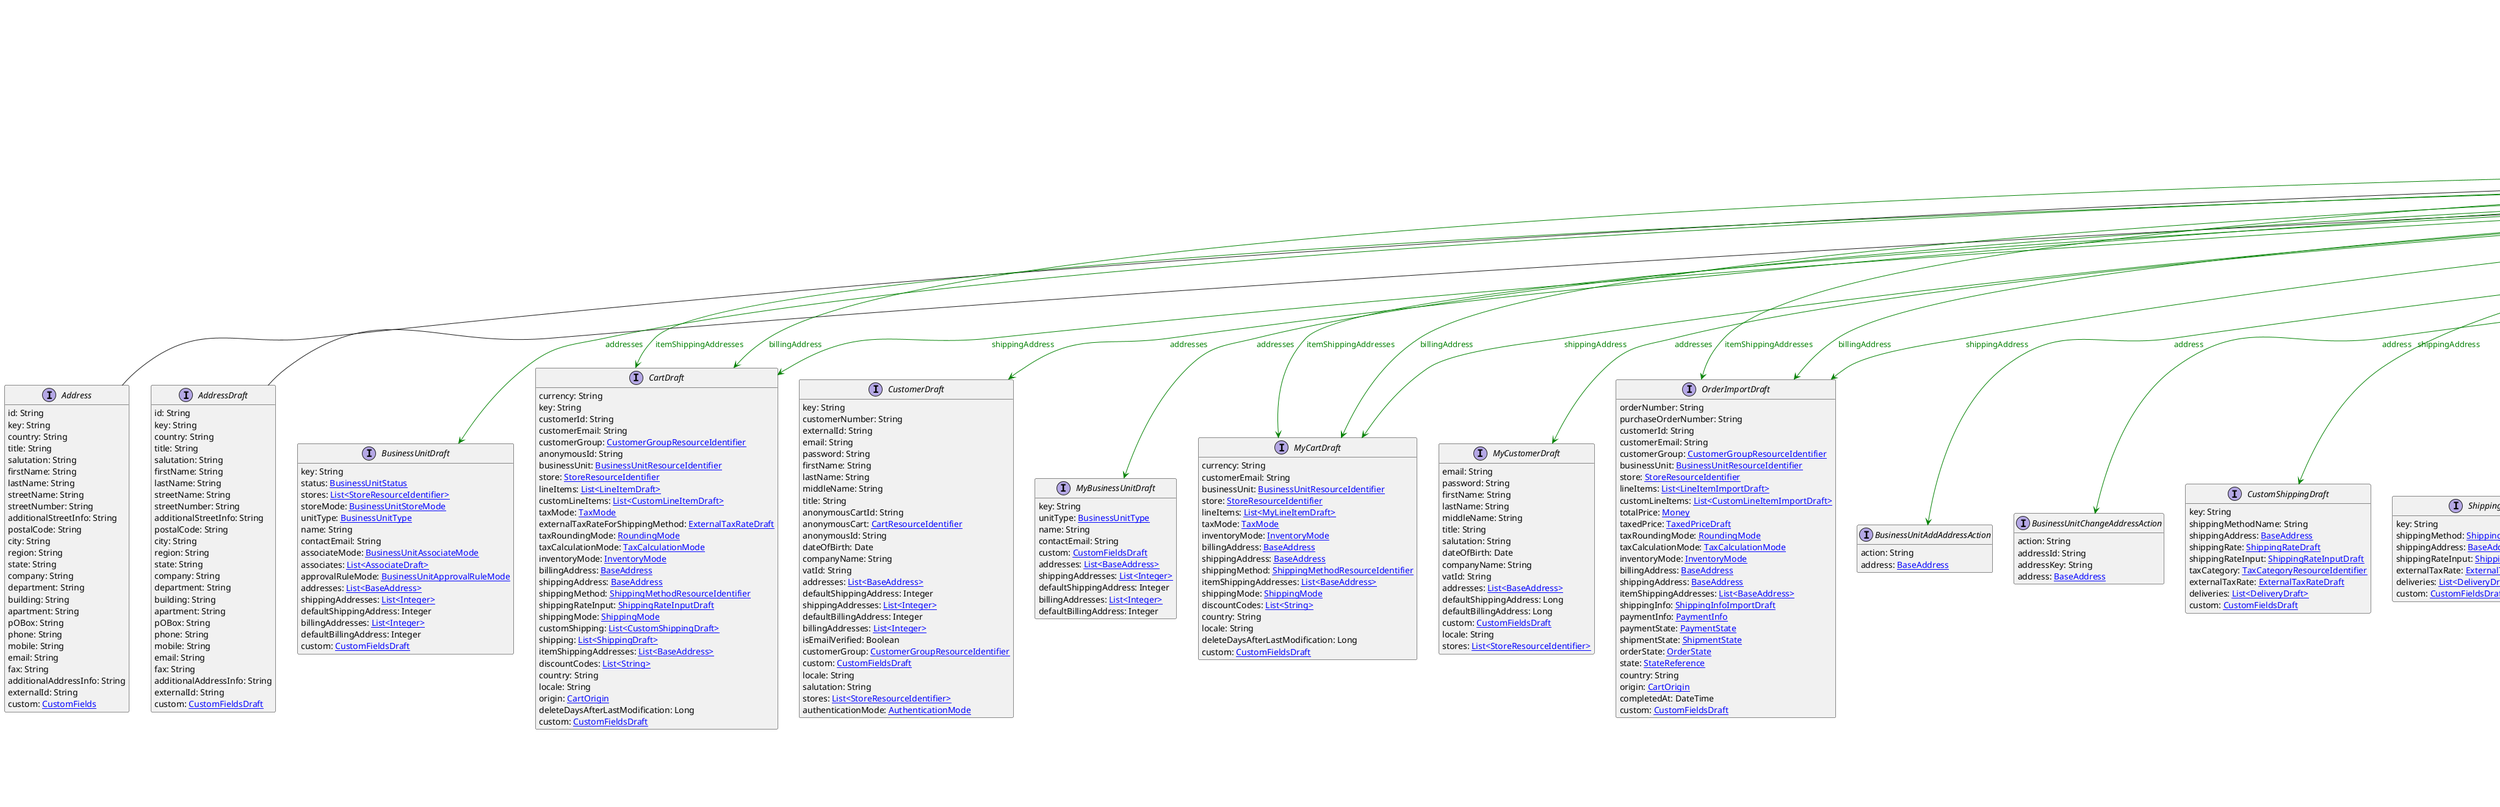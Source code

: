 @startuml

hide empty fields
hide empty methods
legend
|= |= line |
|<back:black>   </back>| inheritance |
|<back:green>   </back>| property reference |
|<back:blue>   </back>| discriminated class |
endlegend
interface BaseAddress [[BaseAddress.svg]]  {
    id: String
    key: String
    country: String
    title: String
    salutation: String
    firstName: String
    lastName: String
    streetName: String
    streetNumber: String
    additionalStreetInfo: String
    postalCode: String
    city: String
    region: String
    state: String
    company: String
    department: String
    building: String
    apartment: String
    pOBox: String
    phone: String
    mobile: String
    email: String
    fax: String
    additionalAddressInfo: String
    externalId: String
}

interface Address [[Address.svg]] extends BaseAddress {
    id: String
    key: String
    country: String
    title: String
    salutation: String
    firstName: String
    lastName: String
    streetName: String
    streetNumber: String
    additionalStreetInfo: String
    postalCode: String
    city: String
    region: String
    state: String
    company: String
    department: String
    building: String
    apartment: String
    pOBox: String
    phone: String
    mobile: String
    email: String
    fax: String
    additionalAddressInfo: String
    externalId: String
    custom: [[CustomFields.svg CustomFields]]
}
interface AddressDraft [[AddressDraft.svg]] extends BaseAddress {
    id: String
    key: String
    country: String
    title: String
    salutation: String
    firstName: String
    lastName: String
    streetName: String
    streetNumber: String
    additionalStreetInfo: String
    postalCode: String
    city: String
    region: String
    state: String
    company: String
    department: String
    building: String
    apartment: String
    pOBox: String
    phone: String
    mobile: String
    email: String
    fax: String
    additionalAddressInfo: String
    externalId: String
    custom: [[CustomFieldsDraft.svg CustomFieldsDraft]]
}

interface BusinessUnitDraft [[BusinessUnitDraft.svg]]  {
    key: String
    status: [[BusinessUnitStatus.svg BusinessUnitStatus]]
    stores: [[StoreResourceIdentifier.svg List<StoreResourceIdentifier>]]
    storeMode: [[BusinessUnitStoreMode.svg BusinessUnitStoreMode]]
    unitType: [[BusinessUnitType.svg BusinessUnitType]]
    name: String
    contactEmail: String
    associateMode: [[BusinessUnitAssociateMode.svg BusinessUnitAssociateMode]]
    associates: [[AssociateDraft.svg List<AssociateDraft>]]
    approvalRuleMode: [[BusinessUnitApprovalRuleMode.svg BusinessUnitApprovalRuleMode]]
    addresses: [[BaseAddress.svg List<BaseAddress>]]
    shippingAddresses: [[Integer.svg List<Integer>]]
    defaultShippingAddress: Integer
    billingAddresses: [[Integer.svg List<Integer>]]
    defaultBillingAddress: Integer
    custom: [[CustomFieldsDraft.svg CustomFieldsDraft]]
}
interface CartDraft [[CartDraft.svg]]  {
    currency: String
    key: String
    customerId: String
    customerEmail: String
    customerGroup: [[CustomerGroupResourceIdentifier.svg CustomerGroupResourceIdentifier]]
    anonymousId: String
    businessUnit: [[BusinessUnitResourceIdentifier.svg BusinessUnitResourceIdentifier]]
    store: [[StoreResourceIdentifier.svg StoreResourceIdentifier]]
    lineItems: [[LineItemDraft.svg List<LineItemDraft>]]
    customLineItems: [[CustomLineItemDraft.svg List<CustomLineItemDraft>]]
    taxMode: [[TaxMode.svg TaxMode]]
    externalTaxRateForShippingMethod: [[ExternalTaxRateDraft.svg ExternalTaxRateDraft]]
    taxRoundingMode: [[RoundingMode.svg RoundingMode]]
    taxCalculationMode: [[TaxCalculationMode.svg TaxCalculationMode]]
    inventoryMode: [[InventoryMode.svg InventoryMode]]
    billingAddress: [[BaseAddress.svg BaseAddress]]
    shippingAddress: [[BaseAddress.svg BaseAddress]]
    shippingMethod: [[ShippingMethodResourceIdentifier.svg ShippingMethodResourceIdentifier]]
    shippingRateInput: [[ShippingRateInputDraft.svg ShippingRateInputDraft]]
    shippingMode: [[ShippingMode.svg ShippingMode]]
    customShipping: [[CustomShippingDraft.svg List<CustomShippingDraft>]]
    shipping: [[ShippingDraft.svg List<ShippingDraft>]]
    itemShippingAddresses: [[BaseAddress.svg List<BaseAddress>]]
    discountCodes: [[String.svg List<String>]]
    country: String
    locale: String
    origin: [[CartOrigin.svg CartOrigin]]
    deleteDaysAfterLastModification: Long
    custom: [[CustomFieldsDraft.svg CustomFieldsDraft]]
}
interface CustomerDraft [[CustomerDraft.svg]]  {
    key: String
    customerNumber: String
    externalId: String
    email: String
    password: String
    firstName: String
    lastName: String
    middleName: String
    title: String
    anonymousCartId: String
    anonymousCart: [[CartResourceIdentifier.svg CartResourceIdentifier]]
    anonymousId: String
    dateOfBirth: Date
    companyName: String
    vatId: String
    addresses: [[BaseAddress.svg List<BaseAddress>]]
    defaultShippingAddress: Integer
    shippingAddresses: [[Integer.svg List<Integer>]]
    defaultBillingAddress: Integer
    billingAddresses: [[Integer.svg List<Integer>]]
    isEmailVerified: Boolean
    customerGroup: [[CustomerGroupResourceIdentifier.svg CustomerGroupResourceIdentifier]]
    custom: [[CustomFieldsDraft.svg CustomFieldsDraft]]
    locale: String
    salutation: String
    stores: [[StoreResourceIdentifier.svg List<StoreResourceIdentifier>]]
    authenticationMode: [[AuthenticationMode.svg AuthenticationMode]]
}
interface MyBusinessUnitDraft [[MyBusinessUnitDraft.svg]]  {
    key: String
    unitType: [[BusinessUnitType.svg BusinessUnitType]]
    name: String
    contactEmail: String
    custom: [[CustomFieldsDraft.svg CustomFieldsDraft]]
    addresses: [[BaseAddress.svg List<BaseAddress>]]
    shippingAddresses: [[Integer.svg List<Integer>]]
    defaultShippingAddress: Integer
    billingAddresses: [[Integer.svg List<Integer>]]
    defaultBillingAddress: Integer
}
interface MyCartDraft [[MyCartDraft.svg]]  {
    currency: String
    customerEmail: String
    businessUnit: [[BusinessUnitResourceIdentifier.svg BusinessUnitResourceIdentifier]]
    store: [[StoreResourceIdentifier.svg StoreResourceIdentifier]]
    lineItems: [[MyLineItemDraft.svg List<MyLineItemDraft>]]
    taxMode: [[TaxMode.svg TaxMode]]
    inventoryMode: [[InventoryMode.svg InventoryMode]]
    billingAddress: [[BaseAddress.svg BaseAddress]]
    shippingAddress: [[BaseAddress.svg BaseAddress]]
    shippingMethod: [[ShippingMethodResourceIdentifier.svg ShippingMethodResourceIdentifier]]
    itemShippingAddresses: [[BaseAddress.svg List<BaseAddress>]]
    shippingMode: [[ShippingMode.svg ShippingMode]]
    discountCodes: [[String.svg List<String>]]
    country: String
    locale: String
    deleteDaysAfterLastModification: Long
    custom: [[CustomFieldsDraft.svg CustomFieldsDraft]]
}
interface MyCustomerDraft [[MyCustomerDraft.svg]]  {
    email: String
    password: String
    firstName: String
    lastName: String
    middleName: String
    title: String
    salutation: String
    dateOfBirth: Date
    companyName: String
    vatId: String
    addresses: [[BaseAddress.svg List<BaseAddress>]]
    defaultShippingAddress: Long
    defaultBillingAddress: Long
    custom: [[CustomFieldsDraft.svg CustomFieldsDraft]]
    locale: String
    stores: [[StoreResourceIdentifier.svg List<StoreResourceIdentifier>]]
}
interface OrderImportDraft [[OrderImportDraft.svg]]  {
    orderNumber: String
    purchaseOrderNumber: String
    customerId: String
    customerEmail: String
    customerGroup: [[CustomerGroupResourceIdentifier.svg CustomerGroupResourceIdentifier]]
    businessUnit: [[BusinessUnitResourceIdentifier.svg BusinessUnitResourceIdentifier]]
    store: [[StoreResourceIdentifier.svg StoreResourceIdentifier]]
    lineItems: [[LineItemImportDraft.svg List<LineItemImportDraft>]]
    customLineItems: [[CustomLineItemImportDraft.svg List<CustomLineItemImportDraft>]]
    totalPrice: [[Money.svg Money]]
    taxedPrice: [[TaxedPriceDraft.svg TaxedPriceDraft]]
    taxRoundingMode: [[RoundingMode.svg RoundingMode]]
    taxCalculationMode: [[TaxCalculationMode.svg TaxCalculationMode]]
    inventoryMode: [[InventoryMode.svg InventoryMode]]
    billingAddress: [[BaseAddress.svg BaseAddress]]
    shippingAddress: [[BaseAddress.svg BaseAddress]]
    itemShippingAddresses: [[BaseAddress.svg List<BaseAddress>]]
    shippingInfo: [[ShippingInfoImportDraft.svg ShippingInfoImportDraft]]
    paymentInfo: [[PaymentInfo.svg PaymentInfo]]
    paymentState: [[PaymentState.svg PaymentState]]
    shipmentState: [[ShipmentState.svg ShipmentState]]
    orderState: [[OrderState.svg OrderState]]
    state: [[StateReference.svg StateReference]]
    country: String
    origin: [[CartOrigin.svg CartOrigin]]
    completedAt: DateTime
    custom: [[CustomFieldsDraft.svg CustomFieldsDraft]]
}
interface BusinessUnitAddAddressAction [[BusinessUnitAddAddressAction.svg]]  {
    action: String
    address: [[BaseAddress.svg BaseAddress]]
}
interface BusinessUnitChangeAddressAction [[BusinessUnitChangeAddressAction.svg]]  {
    action: String
    addressId: String
    addressKey: String
    address: [[BaseAddress.svg BaseAddress]]
}
interface CustomShippingDraft [[CustomShippingDraft.svg]]  {
    key: String
    shippingMethodName: String
    shippingAddress: [[BaseAddress.svg BaseAddress]]
    shippingRate: [[ShippingRateDraft.svg ShippingRateDraft]]
    shippingRateInput: [[ShippingRateInputDraft.svg ShippingRateInputDraft]]
    taxCategory: [[TaxCategoryResourceIdentifier.svg TaxCategoryResourceIdentifier]]
    externalTaxRate: [[ExternalTaxRateDraft.svg ExternalTaxRateDraft]]
    deliveries: [[DeliveryDraft.svg List<DeliveryDraft>]]
    custom: [[CustomFieldsDraft.svg CustomFieldsDraft]]
}
interface ShippingDraft [[ShippingDraft.svg]]  {
    key: String
    shippingMethod: [[ShippingMethodReference.svg ShippingMethodReference]]
    shippingAddress: [[BaseAddress.svg BaseAddress]]
    shippingRateInput: [[ShippingRateInputDraft.svg ShippingRateInputDraft]]
    externalTaxRate: [[ExternalTaxRateDraft.svg ExternalTaxRateDraft]]
    deliveries: [[DeliveryDraft.svg List<DeliveryDraft>]]
    custom: [[CustomFieldsDraft.svg CustomFieldsDraft]]
}
interface CartAddCustomShippingMethodAction [[CartAddCustomShippingMethodAction.svg]]  {
    action: String
    shippingKey: String
    shippingMethodName: String
    shippingAddress: [[BaseAddress.svg BaseAddress]]
    shippingRate: [[ShippingRateDraft.svg ShippingRateDraft]]
    shippingRateInput: [[ShippingRateInputDraft.svg ShippingRateInputDraft]]
    taxCategory: [[TaxCategoryResourceIdentifier.svg TaxCategoryResourceIdentifier]]
    externalTaxRate: [[ExternalTaxRateDraft.svg ExternalTaxRateDraft]]
    deliveries: [[DeliveryDraft.svg List<DeliveryDraft>]]
    custom: [[CustomFieldsDraft.svg CustomFieldsDraft]]
}
interface CartAddItemShippingAddressAction [[CartAddItemShippingAddressAction.svg]]  {
    action: String
    address: [[BaseAddress.svg BaseAddress]]
}
interface CartAddShippingMethodAction [[CartAddShippingMethodAction.svg]]  {
    action: String
    shippingKey: String
    shippingMethod: [[ShippingMethodResourceIdentifier.svg ShippingMethodResourceIdentifier]]
    shippingAddress: [[BaseAddress.svg BaseAddress]]
    shippingRateInput: [[ShippingRateInputDraft.svg ShippingRateInputDraft]]
    externalTaxRate: [[ExternalTaxRateDraft.svg ExternalTaxRateDraft]]
    deliveries: [[DeliveryDraft.svg List<DeliveryDraft>]]
    custom: [[CustomFieldsDraft.svg CustomFieldsDraft]]
}
interface CartSetBillingAddressAction [[CartSetBillingAddressAction.svg]]  {
    action: String
    address: [[BaseAddress.svg BaseAddress]]
}
interface CartSetShippingAddressAction [[CartSetShippingAddressAction.svg]]  {
    action: String
    address: [[BaseAddress.svg BaseAddress]]
}
interface CartUpdateItemShippingAddressAction [[CartUpdateItemShippingAddressAction.svg]]  {
    action: String
    address: [[BaseAddress.svg BaseAddress]]
}
interface ChannelDraft [[ChannelDraft.svg]]  {
    key: String
    roles: [[ChannelRoleEnum.svg List<ChannelRoleEnum>]]
    name: [[LocalizedString.svg LocalizedString]]
    description: [[LocalizedString.svg LocalizedString]]
    address: [[BaseAddress.svg BaseAddress]]
    custom: [[CustomFieldsDraft.svg CustomFieldsDraft]]
    geoLocation: [[GeoJson.svg GeoJson]]
}
interface ChannelSetAddressAction [[ChannelSetAddressAction.svg]]  {
    action: String
    address: [[BaseAddress.svg BaseAddress]]
}
interface CustomerAddAddressAction [[CustomerAddAddressAction.svg]]  {
    action: String
    address: [[BaseAddress.svg BaseAddress]]
}
interface CustomerChangeAddressAction [[CustomerChangeAddressAction.svg]]  {
    action: String
    addressId: String
    addressKey: String
    address: [[BaseAddress.svg BaseAddress]]
}
interface MyBusinessUnitAddAddressAction [[MyBusinessUnitAddAddressAction.svg]]  {
    action: String
    address: [[BaseAddress.svg BaseAddress]]
}
interface MyBusinessUnitChangeAddressAction [[MyBusinessUnitChangeAddressAction.svg]]  {
    action: String
    addressId: String
    addressKey: String
    address: [[BaseAddress.svg BaseAddress]]
}
interface MyCartAddItemShippingAddressAction [[MyCartAddItemShippingAddressAction.svg]]  {
    action: String
    address: [[BaseAddress.svg BaseAddress]]
}
interface MyCartSetBillingAddressAction [[MyCartSetBillingAddressAction.svg]]  {
    action: String
    address: [[BaseAddress.svg BaseAddress]]
}
interface MyCartSetShippingAddressAction [[MyCartSetShippingAddressAction.svg]]  {
    action: String
    address: [[BaseAddress.svg BaseAddress]]
}
interface MyCartUpdateItemShippingAddressAction [[MyCartUpdateItemShippingAddressAction.svg]]  {
    action: String
    address: [[BaseAddress.svg BaseAddress]]
}
interface MyCustomerAddAddressAction [[MyCustomerAddAddressAction.svg]]  {
    action: String
    address: [[BaseAddress.svg BaseAddress]]
}
interface MyCustomerChangeAddressAction [[MyCustomerChangeAddressAction.svg]]  {
    action: String
    addressId: String
    addressKey: String
    address: [[BaseAddress.svg BaseAddress]]
}
interface StagedOrderAddDeliveryAction [[StagedOrderAddDeliveryAction.svg]]  {
    action: String
    deliveryKey: String
    shippingKey: String
    items: [[DeliveryItem.svg List<DeliveryItem>]]
    address: [[BaseAddress.svg BaseAddress]]
    parcels: [[ParcelDraft.svg List<ParcelDraft>]]
    custom: [[CustomFieldsDraft.svg CustomFieldsDraft]]
}
interface StagedOrderAddItemShippingAddressAction [[StagedOrderAddItemShippingAddressAction.svg]]  {
    action: String
    address: [[BaseAddress.svg BaseAddress]]
}
interface StagedOrderSetBillingAddressAction [[StagedOrderSetBillingAddressAction.svg]]  {
    action: String
    address: [[BaseAddress.svg BaseAddress]]
}
interface StagedOrderSetDeliveryAddressAction [[StagedOrderSetDeliveryAddressAction.svg]]  {
    action: String
    deliveryId: String
    deliveryKey: String
    address: [[BaseAddress.svg BaseAddress]]
}
interface StagedOrderSetShippingAddressAction [[StagedOrderSetShippingAddressAction.svg]]  {
    action: String
    address: [[BaseAddress.svg BaseAddress]]
}
interface StagedOrderSetShippingAddressAndCustomShippingMethodAction [[StagedOrderSetShippingAddressAndCustomShippingMethodAction.svg]]  {
    action: String
    address: [[BaseAddress.svg BaseAddress]]
    shippingMethodName: String
    shippingRate: [[ShippingRateDraft.svg ShippingRateDraft]]
    taxCategory: [[TaxCategoryResourceIdentifier.svg TaxCategoryResourceIdentifier]]
    externalTaxRate: [[ExternalTaxRateDraft.svg ExternalTaxRateDraft]]
    custom: [[CustomFieldsDraft.svg CustomFieldsDraft]]
}
interface StagedOrderSetShippingAddressAndShippingMethodAction [[StagedOrderSetShippingAddressAndShippingMethodAction.svg]]  {
    action: String
    address: [[BaseAddress.svg BaseAddress]]
    shippingMethod: [[ShippingMethodResourceIdentifier.svg ShippingMethodResourceIdentifier]]
    externalTaxRate: [[ExternalTaxRateDraft.svg ExternalTaxRateDraft]]
}
interface StagedOrderUpdateItemShippingAddressAction [[StagedOrderUpdateItemShippingAddressAction.svg]]  {
    action: String
    address: [[BaseAddress.svg BaseAddress]]
}
interface OrderAddDeliveryAction [[OrderAddDeliveryAction.svg]]  {
    action: String
    deliveryKey: String
    shippingKey: String
    items: [[DeliveryItem.svg List<DeliveryItem>]]
    address: [[BaseAddress.svg BaseAddress]]
    parcels: [[ParcelDraft.svg List<ParcelDraft>]]
    custom: [[CustomFieldsDraft.svg CustomFieldsDraft]]
}
interface OrderAddItemShippingAddressAction [[OrderAddItemShippingAddressAction.svg]]  {
    action: String
    address: [[BaseAddress.svg BaseAddress]]
}
interface OrderSetBillingAddressAction [[OrderSetBillingAddressAction.svg]]  {
    action: String
    address: [[BaseAddress.svg BaseAddress]]
}
interface OrderSetDeliveryAddressAction [[OrderSetDeliveryAddressAction.svg]]  {
    action: String
    deliveryId: String
    deliveryKey: String
    address: [[BaseAddress.svg BaseAddress]]
}
interface OrderSetShippingAddressAction [[OrderSetShippingAddressAction.svg]]  {
    action: String
    address: [[BaseAddress.svg BaseAddress]]
}
interface OrderUpdateItemShippingAddressAction [[OrderUpdateItemShippingAddressAction.svg]]  {
    action: String
    address: [[BaseAddress.svg BaseAddress]]
}

BaseAddress --> BusinessUnitDraft #green;text:green : "addresses"
BaseAddress --> CartDraft #green;text:green : "itemShippingAddresses"
BaseAddress --> CustomerDraft #green;text:green : "addresses"
BaseAddress --> MyBusinessUnitDraft #green;text:green : "addresses"
BaseAddress --> MyCartDraft #green;text:green : "itemShippingAddresses"
BaseAddress --> MyCustomerDraft #green;text:green : "addresses"
BaseAddress --> OrderImportDraft #green;text:green : "itemShippingAddresses"
BaseAddress --> BusinessUnitAddAddressAction #green;text:green : "address"
BaseAddress --> BusinessUnitChangeAddressAction #green;text:green : "address"
BaseAddress --> CartDraft #green;text:green : "billingAddress"
BaseAddress --> CartDraft #green;text:green : "shippingAddress"
BaseAddress --> CustomShippingDraft #green;text:green : "shippingAddress"
BaseAddress --> ShippingDraft #green;text:green : "shippingAddress"
BaseAddress --> CartAddCustomShippingMethodAction #green;text:green : "shippingAddress"
BaseAddress --> CartAddItemShippingAddressAction #green;text:green : "address"
BaseAddress --> CartAddShippingMethodAction #green;text:green : "shippingAddress"
BaseAddress --> CartSetBillingAddressAction #green;text:green : "address"
BaseAddress --> CartSetShippingAddressAction #green;text:green : "address"
BaseAddress --> CartUpdateItemShippingAddressAction #green;text:green : "address"
BaseAddress --> ChannelDraft #green;text:green : "address"
BaseAddress --> ChannelSetAddressAction #green;text:green : "address"
BaseAddress --> CustomerAddAddressAction #green;text:green : "address"
BaseAddress --> CustomerChangeAddressAction #green;text:green : "address"
BaseAddress --> MyCartDraft #green;text:green : "billingAddress"
BaseAddress --> MyCartDraft #green;text:green : "shippingAddress"
BaseAddress --> MyBusinessUnitAddAddressAction #green;text:green : "address"
BaseAddress --> MyBusinessUnitChangeAddressAction #green;text:green : "address"
BaseAddress --> MyCartAddItemShippingAddressAction #green;text:green : "address"
BaseAddress --> MyCartSetBillingAddressAction #green;text:green : "address"
BaseAddress --> MyCartSetShippingAddressAction #green;text:green : "address"
BaseAddress --> MyCartUpdateItemShippingAddressAction #green;text:green : "address"
BaseAddress --> MyCustomerAddAddressAction #green;text:green : "address"
BaseAddress --> MyCustomerChangeAddressAction #green;text:green : "address"
BaseAddress --> StagedOrderAddDeliveryAction #green;text:green : "address"
BaseAddress --> StagedOrderAddItemShippingAddressAction #green;text:green : "address"
BaseAddress --> StagedOrderSetBillingAddressAction #green;text:green : "address"
BaseAddress --> StagedOrderSetDeliveryAddressAction #green;text:green : "address"
BaseAddress --> StagedOrderSetShippingAddressAction #green;text:green : "address"
BaseAddress --> StagedOrderSetShippingAddressAndCustomShippingMethodAction #green;text:green : "address"
BaseAddress --> StagedOrderSetShippingAddressAndShippingMethodAction #green;text:green : "address"
BaseAddress --> StagedOrderUpdateItemShippingAddressAction #green;text:green : "address"
BaseAddress --> OrderImportDraft #green;text:green : "billingAddress"
BaseAddress --> OrderImportDraft #green;text:green : "shippingAddress"
BaseAddress --> OrderAddDeliveryAction #green;text:green : "address"
BaseAddress --> OrderAddItemShippingAddressAction #green;text:green : "address"
BaseAddress --> OrderSetBillingAddressAction #green;text:green : "address"
BaseAddress --> OrderSetDeliveryAddressAction #green;text:green : "address"
BaseAddress --> OrderSetShippingAddressAction #green;text:green : "address"
BaseAddress --> OrderUpdateItemShippingAddressAction #green;text:green : "address"
@enduml
